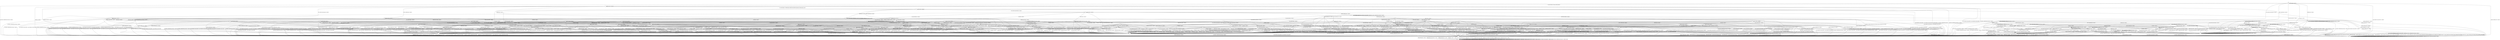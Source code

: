 digraph h18 {
s0 [label="s0"];
s1 [label="s1"];
s2 [label="s2"];
s3 [label="s3"];
s4 [label="s4"];
s5 [label="s5"];
s6 [label="s6"];
s7 [label="s7"];
s8 [label="s8"];
s9 [label="s9"];
s10 [label="s10"];
s11 [label="s11"];
s12 [label="s12"];
s13 [label="s13"];
s14 [label="s14"];
s15 [label="s15"];
s16 [label="s16"];
s17 [label="s17"];
s18 [label="s18"];
s19 [label="s19"];
s20 [label="s20"];
s21 [label="s21"];
s22 [label="s22"];
s23 [label="s23"];
s24 [label="s24"];
s25 [label="s25"];
s26 [label="s26"];
s27 [label="s27"];
s28 [label="s28"];
s29 [label="s29"];
s30 [label="s30"];
s31 [label="s31"];
s32 [label="s32"];
s33 [label="s33"];
s34 [label="s34"];
s35 [label="s35"];
s36 [label="s36"];
s37 [label="s37"];
s38 [label="s38"];
s39 [label="s39"];
s40 [label="s40"];
s41 [label="s41"];
s42 [label="s42"];
s43 [label="s43"];
s44 [label="s44"];
s45 [label="s45"];
s46 [label="s46"];
s47 [label="s47"];
s48 [label="s48"];
s49 [label="s49"];
s50 [label="s50"];
s51 [label="s51"];
s52 [label="s52"];
s53 [label="s53"];
s54 [label="s54"];
s55 [label="s55"];
s56 [label="s56"];
s57 [label="s57"];
s58 [label="s58"];
s59 [label="s59"];
s60 [label="s60"];
s61 [label="s61"];
s62 [label="s62"];
s63 [label="s63"];
s64 [label="s64"];
s65 [label="s65"];
s66 [label="s66"];
s67 [label="s67"];
s68 [label="s68"];
s69 [label="s69"];
s70 [label="s70"];
s71 [label="s71"];
s72 [label="s72"];
s73 [label="s73"];
s74 [label="s74"];
s75 [label="s75"];
s76 [label="s76"];
s77 [label="s77"];
s78 [label="s78"];
s79 [label="s79"];
s80 [label="s80"];
s81 [label="s81"];
s82 [label="s82"];
s83 [label="s83"];
s84 [label="s84"];
s85 [label="s85"];
s86 [label="s86"];
s0 -> s1 [label="RSA_CLIENT_HELLO / HELLO_VERIFY_REQUEST"];
s0 -> s2 [label="RSA_CLIENT_KEY_EXCHANGE / TIMEOUT"];
s0 -> s9 [label="CHANGE_CIPHER_SPEC / TIMEOUT"];
s0 -> s11 [label="FINISHED / TIMEOUT"];
s0 -> s0 [label="APPLICATION / TIMEOUT"];
s0 -> s78 [label="CERTIFICATE / TIMEOUT"];
s0 -> s76 [label="EMPTY_CERTIFICATE / TIMEOUT"];
s0 -> s11 [label="CERTIFICATE_VERIFY / TIMEOUT"];
s0 -> s6 [label="Alert(WARNING,CLOSE_NOTIFY) / TIMEOUT"];
s0 -> s6 [label="Alert(FATAL,UNEXPECTED_MESSAGE) / TIMEOUT"];
s1 -> s3 [label="RSA_CLIENT_HELLO / SERVER_HELLO,CERTIFICATE,CERTIFICATE_REQUEST,SERVER_HELLO_DONE"];
s1 -> s4 [label="RSA_CLIENT_KEY_EXCHANGE / TIMEOUT"];
s1 -> s9 [label="CHANGE_CIPHER_SPEC / TIMEOUT"];
s1 -> s7 [label="FINISHED / TIMEOUT"];
s1 -> s1 [label="APPLICATION / TIMEOUT"];
s1 -> s22 [label="CERTIFICATE / TIMEOUT"];
s1 -> s29 [label="EMPTY_CERTIFICATE / TIMEOUT"];
s1 -> s7 [label="CERTIFICATE_VERIFY / TIMEOUT"];
s1 -> s6 [label="Alert(WARNING,CLOSE_NOTIFY) / Alert(WARNING,CLOSE_NOTIFY)"];
s1 -> s6 [label="Alert(FATAL,UNEXPECTED_MESSAGE) / TIMEOUT"];
s2 -> s2 [label="RSA_CLIENT_HELLO / TIMEOUT"];
s2 -> s11 [label="RSA_CLIENT_KEY_EXCHANGE / TIMEOUT"];
s2 -> s10 [label="CHANGE_CIPHER_SPEC / TIMEOUT"];
s2 -> s75 [label="FINISHED / TIMEOUT"];
s2 -> s2 [label="APPLICATION / TIMEOUT"];
s2 -> s83 [label="CERTIFICATE / TIMEOUT"];
s2 -> s83 [label="EMPTY_CERTIFICATE / TIMEOUT"];
s2 -> s79 [label="CERTIFICATE_VERIFY / TIMEOUT"];
s2 -> s6 [label="Alert(WARNING,CLOSE_NOTIFY) / TIMEOUT"];
s2 -> s6 [label="Alert(FATAL,UNEXPECTED_MESSAGE) / TIMEOUT"];
s3 -> s6 [label="RSA_CLIENT_HELLO / Alert(FATAL,UNEXPECTED_MESSAGE)"];
s3 -> s12 [label="RSA_CLIENT_KEY_EXCHANGE / TIMEOUT"];
s3 -> s9 [label="CHANGE_CIPHER_SPEC / TIMEOUT"];
s3 -> s7 [label="FINISHED / TIMEOUT"];
s3 -> s3 [label="APPLICATION / TIMEOUT"];
s3 -> s22 [label="CERTIFICATE / TIMEOUT"];
s3 -> s24 [label="EMPTY_CERTIFICATE / TIMEOUT"];
s3 -> s7 [label="CERTIFICATE_VERIFY / TIMEOUT"];
s3 -> s6 [label="Alert(WARNING,CLOSE_NOTIFY) / Alert(WARNING,CLOSE_NOTIFY)"];
s3 -> s6 [label="Alert(FATAL,UNEXPECTED_MESSAGE) / TIMEOUT"];
s4 -> s40 [label="RSA_CLIENT_HELLO / TIMEOUT"];
s4 -> s7 [label="RSA_CLIENT_KEY_EXCHANGE / TIMEOUT"];
s4 -> s5 [label="CHANGE_CIPHER_SPEC / TIMEOUT"];
s4 -> s13 [label="FINISHED / TIMEOUT"];
s4 -> s4 [label="APPLICATION / TIMEOUT"];
s4 -> s35 [label="CERTIFICATE / TIMEOUT"];
s4 -> s35 [label="EMPTY_CERTIFICATE / TIMEOUT"];
s4 -> s23 [label="CERTIFICATE_VERIFY / TIMEOUT"];
s4 -> s6 [label="Alert(WARNING,CLOSE_NOTIFY) / Alert(WARNING,CLOSE_NOTIFY)"];
s4 -> s6 [label="Alert(FATAL,UNEXPECTED_MESSAGE) / TIMEOUT"];
s5 -> s6 [label="RSA_CLIENT_HELLO / Alert(FATAL,UNEXPECTED_MESSAGE)"];
s5 -> s6 [label="RSA_CLIENT_KEY_EXCHANGE / Alert(FATAL,UNEXPECTED_MESSAGE)"];
s5 -> s9 [label="CHANGE_CIPHER_SPEC / TIMEOUT"];
s5 -> s6 [label="FINISHED / Alert(FATAL,UNEXPECTED_MESSAGE)"];
s5 -> s5 [label="APPLICATION / TIMEOUT"];
s5 -> s6 [label="CERTIFICATE / Alert(FATAL,UNEXPECTED_MESSAGE)"];
s5 -> s6 [label="EMPTY_CERTIFICATE / Alert(FATAL,UNEXPECTED_MESSAGE)"];
s5 -> s6 [label="CERTIFICATE_VERIFY / Alert(FATAL,UNEXPECTED_MESSAGE)"];
s5 -> s5 [label="Alert(WARNING,CLOSE_NOTIFY) / TIMEOUT"];
s5 -> s5 [label="Alert(FATAL,UNEXPECTED_MESSAGE) / TIMEOUT"];
s6 -> s8 [label="RSA_CLIENT_HELLO / TIMEOUT"];
s6 -> s8 [label="RSA_CLIENT_KEY_EXCHANGE / TIMEOUT"];
s6 -> s8 [label="CHANGE_CIPHER_SPEC / TIMEOUT"];
s6 -> s8 [label="FINISHED / TIMEOUT"];
s6 -> s8 [label="APPLICATION / TIMEOUT"];
s6 -> s8 [label="CERTIFICATE / TIMEOUT"];
s6 -> s8 [label="EMPTY_CERTIFICATE / TIMEOUT"];
s6 -> s8 [label="CERTIFICATE_VERIFY / TIMEOUT"];
s6 -> s8 [label="Alert(WARNING,CLOSE_NOTIFY) / TIMEOUT"];
s6 -> s8 [label="Alert(FATAL,UNEXPECTED_MESSAGE) / TIMEOUT"];
s7 -> s7 [label="RSA_CLIENT_HELLO / TIMEOUT"];
s7 -> s7 [label="RSA_CLIENT_KEY_EXCHANGE / TIMEOUT"];
s7 -> s9 [label="CHANGE_CIPHER_SPEC / TIMEOUT"];
s7 -> s7 [label="FINISHED / TIMEOUT"];
s7 -> s7 [label="APPLICATION / TIMEOUT"];
s7 -> s7 [label="CERTIFICATE / TIMEOUT"];
s7 -> s7 [label="EMPTY_CERTIFICATE / TIMEOUT"];
s7 -> s7 [label="CERTIFICATE_VERIFY / TIMEOUT"];
s7 -> s6 [label="Alert(WARNING,CLOSE_NOTIFY) / Alert(WARNING,CLOSE_NOTIFY)"];
s7 -> s6 [label="Alert(FATAL,UNEXPECTED_MESSAGE) / TIMEOUT"];
s8 -> s8 [label="RSA_CLIENT_HELLO / SOCKET_CLOSED"];
s8 -> s8 [label="RSA_CLIENT_KEY_EXCHANGE / SOCKET_CLOSED"];
s8 -> s8 [label="CHANGE_CIPHER_SPEC / SOCKET_CLOSED"];
s8 -> s8 [label="FINISHED / SOCKET_CLOSED"];
s8 -> s8 [label="APPLICATION / SOCKET_CLOSED"];
s8 -> s8 [label="CERTIFICATE / SOCKET_CLOSED"];
s8 -> s8 [label="EMPTY_CERTIFICATE / SOCKET_CLOSED"];
s8 -> s8 [label="CERTIFICATE_VERIFY / SOCKET_CLOSED"];
s8 -> s8 [label="Alert(WARNING,CLOSE_NOTIFY) / SOCKET_CLOSED"];
s8 -> s8 [label="Alert(FATAL,UNEXPECTED_MESSAGE) / SOCKET_CLOSED"];
s9 -> s9 [label="RSA_CLIENT_HELLO / TIMEOUT"];
s9 -> s9 [label="RSA_CLIENT_KEY_EXCHANGE / TIMEOUT"];
s9 -> s9 [label="CHANGE_CIPHER_SPEC / TIMEOUT"];
s9 -> s9 [label="FINISHED / TIMEOUT"];
s9 -> s9 [label="APPLICATION / TIMEOUT"];
s9 -> s9 [label="CERTIFICATE / TIMEOUT"];
s9 -> s9 [label="EMPTY_CERTIFICATE / TIMEOUT"];
s9 -> s9 [label="CERTIFICATE_VERIFY / TIMEOUT"];
s9 -> s9 [label="Alert(WARNING,CLOSE_NOTIFY) / TIMEOUT"];
s9 -> s9 [label="Alert(FATAL,UNEXPECTED_MESSAGE) / TIMEOUT"];
s10 -> s6 [label="RSA_CLIENT_HELLO / TIMEOUT"];
s10 -> s6 [label="RSA_CLIENT_KEY_EXCHANGE / TIMEOUT"];
s10 -> s9 [label="CHANGE_CIPHER_SPEC / TIMEOUT"];
s10 -> s6 [label="FINISHED / TIMEOUT"];
s10 -> s10 [label="APPLICATION / TIMEOUT"];
s10 -> s6 [label="CERTIFICATE / TIMEOUT"];
s10 -> s6 [label="EMPTY_CERTIFICATE / TIMEOUT"];
s10 -> s6 [label="CERTIFICATE_VERIFY / TIMEOUT"];
s10 -> s10 [label="Alert(WARNING,CLOSE_NOTIFY) / TIMEOUT"];
s10 -> s10 [label="Alert(FATAL,UNEXPECTED_MESSAGE) / TIMEOUT"];
s11 -> s11 [label="RSA_CLIENT_HELLO / TIMEOUT"];
s11 -> s11 [label="RSA_CLIENT_KEY_EXCHANGE / TIMEOUT"];
s11 -> s9 [label="CHANGE_CIPHER_SPEC / TIMEOUT"];
s11 -> s11 [label="FINISHED / TIMEOUT"];
s11 -> s11 [label="APPLICATION / TIMEOUT"];
s11 -> s11 [label="CERTIFICATE / TIMEOUT"];
s11 -> s11 [label="EMPTY_CERTIFICATE / TIMEOUT"];
s11 -> s11 [label="CERTIFICATE_VERIFY / TIMEOUT"];
s11 -> s6 [label="Alert(WARNING,CLOSE_NOTIFY) / TIMEOUT"];
s11 -> s6 [label="Alert(FATAL,UNEXPECTED_MESSAGE) / TIMEOUT"];
s12 -> s40 [label="RSA_CLIENT_HELLO / TIMEOUT"];
s12 -> s7 [label="RSA_CLIENT_KEY_EXCHANGE / TIMEOUT"];
s12 -> s14 [label="CHANGE_CIPHER_SPEC / TIMEOUT"];
s12 -> s13 [label="FINISHED / TIMEOUT"];
s12 -> s12 [label="APPLICATION / TIMEOUT"];
s12 -> s25 [label="CERTIFICATE / TIMEOUT"];
s12 -> s69 [label="EMPTY_CERTIFICATE / TIMEOUT"];
s12 -> s15 [label="CERTIFICATE_VERIFY / TIMEOUT"];
s12 -> s6 [label="Alert(WARNING,CLOSE_NOTIFY) / Alert(WARNING,CLOSE_NOTIFY)"];
s12 -> s6 [label="Alert(FATAL,UNEXPECTED_MESSAGE) / TIMEOUT"];
s13 -> s41 [label="RSA_CLIENT_HELLO / TIMEOUT"];
s13 -> s7 [label="RSA_CLIENT_KEY_EXCHANGE / TIMEOUT"];
s13 -> s5 [label="CHANGE_CIPHER_SPEC / TIMEOUT"];
s13 -> s7 [label="FINISHED / TIMEOUT"];
s13 -> s13 [label="APPLICATION / TIMEOUT"];
s13 -> s30 [label="CERTIFICATE / TIMEOUT"];
s13 -> s30 [label="EMPTY_CERTIFICATE / TIMEOUT"];
s13 -> s26 [label="CERTIFICATE_VERIFY / TIMEOUT"];
s13 -> s6 [label="Alert(WARNING,CLOSE_NOTIFY) / Alert(WARNING,CLOSE_NOTIFY)"];
s13 -> s6 [label="Alert(FATAL,UNEXPECTED_MESSAGE) / TIMEOUT"];
s14 -> s42 [label="RSA_CLIENT_HELLO / TIMEOUT"];
s14 -> s7 [label="RSA_CLIENT_KEY_EXCHANGE / TIMEOUT"];
s14 -> s9 [label="CHANGE_CIPHER_SPEC / TIMEOUT"];
s14 -> s16 [label="FINISHED / CHANGE_CIPHER_SPEC,FINISHED,CHANGE_CIPHER_SPEC,FINISHED"];
s14 -> s14 [label="APPLICATION / TIMEOUT"];
s14 -> s17 [label="CERTIFICATE / TIMEOUT"];
s14 -> s58 [label="EMPTY_CERTIFICATE / TIMEOUT"];
s14 -> s64 [label="CERTIFICATE_VERIFY / TIMEOUT"];
s14 -> s14 [label="Alert(WARNING,CLOSE_NOTIFY) / TIMEOUT"];
s14 -> s14 [label="Alert(FATAL,UNEXPECTED_MESSAGE) / TIMEOUT"];
s15 -> s43 [label="RSA_CLIENT_HELLO / TIMEOUT"];
s15 -> s7 [label="RSA_CLIENT_KEY_EXCHANGE / TIMEOUT"];
s15 -> s18 [label="CHANGE_CIPHER_SPEC / TIMEOUT"];
s15 -> s19 [label="FINISHED / TIMEOUT"];
s15 -> s15 [label="APPLICATION / TIMEOUT"];
s15 -> s31 [label="CERTIFICATE / TIMEOUT"];
s15 -> s31 [label="EMPTY_CERTIFICATE / TIMEOUT"];
s15 -> s7 [label="CERTIFICATE_VERIFY / TIMEOUT"];
s15 -> s6 [label="Alert(WARNING,CLOSE_NOTIFY) / Alert(WARNING,CLOSE_NOTIFY)"];
s15 -> s6 [label="Alert(FATAL,UNEXPECTED_MESSAGE) / TIMEOUT"];
s16 -> s16 [label="RSA_CLIENT_HELLO / TIMEOUT"];
s16 -> s16 [label="RSA_CLIENT_KEY_EXCHANGE / TIMEOUT"];
s16 -> s9 [label="CHANGE_CIPHER_SPEC / TIMEOUT"];
s16 -> s16 [label="FINISHED / TIMEOUT"];
s16 -> s6 [label="APPLICATION / APPLICATION"];
s16 -> s16 [label="CERTIFICATE / TIMEOUT"];
s16 -> s16 [label="EMPTY_CERTIFICATE / TIMEOUT"];
s16 -> s16 [label="CERTIFICATE_VERIFY / TIMEOUT"];
s16 -> s6 [label="Alert(WARNING,CLOSE_NOTIFY) / TIMEOUT"];
s16 -> s6 [label="Alert(FATAL,UNEXPECTED_MESSAGE) / TIMEOUT"];
s17 -> s32 [label="RSA_CLIENT_HELLO / TIMEOUT"];
s17 -> s7 [label="RSA_CLIENT_KEY_EXCHANGE / TIMEOUT"];
s17 -> s5 [label="CHANGE_CIPHER_SPEC / TIMEOUT"];
s17 -> s20 [label="FINISHED / TIMEOUT"];
s17 -> s7 [label="APPLICATION / TIMEOUT"];
s17 -> s7 [label="CERTIFICATE / TIMEOUT"];
s17 -> s7 [label="EMPTY_CERTIFICATE / TIMEOUT"];
s17 -> s59 [label="CERTIFICATE_VERIFY / TIMEOUT"];
s17 -> s6 [label="Alert(WARNING,CLOSE_NOTIFY) / Alert(WARNING,CLOSE_NOTIFY)"];
s17 -> s6 [label="Alert(FATAL,UNEXPECTED_MESSAGE) / TIMEOUT"];
s18 -> s6 [label="RSA_CLIENT_HELLO / Alert(FATAL,HANDSHAKE_FAILURE)"];
s18 -> s6 [label="RSA_CLIENT_KEY_EXCHANGE / Alert(FATAL,HANDSHAKE_FAILURE)"];
s18 -> s9 [label="CHANGE_CIPHER_SPEC / TIMEOUT"];
s18 -> s6 [label="FINISHED / Alert(FATAL,HANDSHAKE_FAILURE)"];
s18 -> s18 [label="APPLICATION / TIMEOUT"];
s18 -> s6 [label="CERTIFICATE / Alert(FATAL,HANDSHAKE_FAILURE)"];
s18 -> s6 [label="EMPTY_CERTIFICATE / Alert(FATAL,HANDSHAKE_FAILURE)"];
s18 -> s6 [label="CERTIFICATE_VERIFY / Alert(FATAL,HANDSHAKE_FAILURE)"];
s18 -> s18 [label="Alert(WARNING,CLOSE_NOTIFY) / TIMEOUT"];
s18 -> s18 [label="Alert(FATAL,UNEXPECTED_MESSAGE) / TIMEOUT"];
s19 -> s44 [label="RSA_CLIENT_HELLO / TIMEOUT"];
s19 -> s7 [label="RSA_CLIENT_KEY_EXCHANGE / TIMEOUT"];
s19 -> s18 [label="CHANGE_CIPHER_SPEC / TIMEOUT"];
s19 -> s7 [label="FINISHED / TIMEOUT"];
s19 -> s19 [label="APPLICATION / TIMEOUT"];
s19 -> s33 [label="CERTIFICATE / TIMEOUT"];
s19 -> s33 [label="EMPTY_CERTIFICATE / TIMEOUT"];
s19 -> s7 [label="CERTIFICATE_VERIFY / TIMEOUT"];
s19 -> s6 [label="Alert(WARNING,CLOSE_NOTIFY) / Alert(WARNING,CLOSE_NOTIFY)"];
s19 -> s6 [label="Alert(FATAL,UNEXPECTED_MESSAGE) / TIMEOUT"];
s20 -> s20 [label="RSA_CLIENT_HELLO / TIMEOUT"];
s20 -> s7 [label="RSA_CLIENT_KEY_EXCHANGE / TIMEOUT"];
s20 -> s21 [label="CHANGE_CIPHER_SPEC / TIMEOUT"];
s20 -> s7 [label="FINISHED / TIMEOUT"];
s20 -> s7 [label="APPLICATION / TIMEOUT"];
s20 -> s7 [label="CERTIFICATE / TIMEOUT"];
s20 -> s7 [label="EMPTY_CERTIFICATE / TIMEOUT"];
s20 -> s20 [label="CERTIFICATE_VERIFY / TIMEOUT"];
s20 -> s6 [label="Alert(WARNING,CLOSE_NOTIFY) / Alert(WARNING,CLOSE_NOTIFY)"];
s20 -> s6 [label="Alert(FATAL,UNEXPECTED_MESSAGE) / TIMEOUT"];
s21 -> s9 [label="RSA_CLIENT_HELLO / CHANGE_CIPHER_SPEC,FINISHED,CHANGE_CIPHER_SPEC,FINISHED"];
s21 -> s9 [label="RSA_CLIENT_KEY_EXCHANGE / CHANGE_CIPHER_SPEC,UNKNOWN_MESSAGE,CHANGE_CIPHER_SPEC,UNKNOWN_MESSAGE"];
s21 -> s9 [label="CHANGE_CIPHER_SPEC / TIMEOUT"];
s21 -> s9 [label="FINISHED / CHANGE_CIPHER_SPEC,FINISHED,CHANGE_CIPHER_SPEC,FINISHED"];
s21 -> s21 [label="APPLICATION / TIMEOUT"];
s21 -> s9 [label="CERTIFICATE / CHANGE_CIPHER_SPEC,FINISHED,CHANGE_CIPHER_SPEC,FINISHED"];
s21 -> s9 [label="EMPTY_CERTIFICATE / CHANGE_CIPHER_SPEC,FINISHED,CHANGE_CIPHER_SPEC,FINISHED"];
s21 -> s9 [label="CERTIFICATE_VERIFY / CHANGE_CIPHER_SPEC,FINISHED,CHANGE_CIPHER_SPEC,FINISHED"];
s21 -> s21 [label="Alert(WARNING,CLOSE_NOTIFY) / TIMEOUT"];
s21 -> s21 [label="Alert(FATAL,UNEXPECTED_MESSAGE) / TIMEOUT"];
s22 -> s22 [label="RSA_CLIENT_HELLO / TIMEOUT"];
s22 -> s22 [label="RSA_CLIENT_KEY_EXCHANGE / TIMEOUT"];
s22 -> s9 [label="CHANGE_CIPHER_SPEC / TIMEOUT"];
s22 -> s27 [label="FINISHED / TIMEOUT"];
s22 -> s22 [label="APPLICATION / TIMEOUT"];
s22 -> s7 [label="CERTIFICATE / TIMEOUT"];
s22 -> s7 [label="EMPTY_CERTIFICATE / TIMEOUT"];
s22 -> s36 [label="CERTIFICATE_VERIFY / TIMEOUT"];
s22 -> s6 [label="Alert(WARNING,CLOSE_NOTIFY) / Alert(WARNING,CLOSE_NOTIFY)"];
s22 -> s6 [label="Alert(FATAL,UNEXPECTED_MESSAGE) / TIMEOUT"];
s23 -> s60 [label="RSA_CLIENT_HELLO / TIMEOUT"];
s23 -> s7 [label="RSA_CLIENT_KEY_EXCHANGE / TIMEOUT"];
s23 -> s5 [label="CHANGE_CIPHER_SPEC / TIMEOUT"];
s23 -> s26 [label="FINISHED / TIMEOUT"];
s23 -> s23 [label="APPLICATION / TIMEOUT"];
s23 -> s45 [label="CERTIFICATE / TIMEOUT"];
s23 -> s45 [label="EMPTY_CERTIFICATE / TIMEOUT"];
s23 -> s7 [label="CERTIFICATE_VERIFY / TIMEOUT"];
s23 -> s6 [label="Alert(WARNING,CLOSE_NOTIFY) / Alert(WARNING,CLOSE_NOTIFY)"];
s23 -> s6 [label="Alert(FATAL,UNEXPECTED_MESSAGE) / TIMEOUT"];
s24 -> s46 [label="RSA_CLIENT_HELLO / TIMEOUT"];
s24 -> s69 [label="RSA_CLIENT_KEY_EXCHANGE / TIMEOUT"];
s24 -> s5 [label="CHANGE_CIPHER_SPEC / TIMEOUT"];
s24 -> s37 [label="FINISHED / TIMEOUT"];
s24 -> s24 [label="APPLICATION / TIMEOUT"];
s24 -> s7 [label="CERTIFICATE / TIMEOUT"];
s24 -> s7 [label="EMPTY_CERTIFICATE / TIMEOUT"];
s24 -> s38 [label="CERTIFICATE_VERIFY / TIMEOUT"];
s24 -> s6 [label="Alert(WARNING,CLOSE_NOTIFY) / Alert(WARNING,CLOSE_NOTIFY)"];
s24 -> s6 [label="Alert(FATAL,UNEXPECTED_MESSAGE) / TIMEOUT"];
s25 -> s47 [label="RSA_CLIENT_HELLO / TIMEOUT"];
s25 -> s7 [label="RSA_CLIENT_KEY_EXCHANGE / TIMEOUT"];
s25 -> s28 [label="CHANGE_CIPHER_SPEC / TIMEOUT"];
s25 -> s30 [label="FINISHED / TIMEOUT"];
s25 -> s25 [label="APPLICATION / TIMEOUT"];
s25 -> s7 [label="CERTIFICATE / TIMEOUT"];
s25 -> s7 [label="EMPTY_CERTIFICATE / TIMEOUT"];
s25 -> s25 [label="CERTIFICATE_VERIFY / TIMEOUT"];
s25 -> s6 [label="Alert(WARNING,CLOSE_NOTIFY) / Alert(WARNING,CLOSE_NOTIFY)"];
s25 -> s6 [label="Alert(FATAL,UNEXPECTED_MESSAGE) / TIMEOUT"];
s26 -> s48 [label="RSA_CLIENT_HELLO / TIMEOUT"];
s26 -> s7 [label="RSA_CLIENT_KEY_EXCHANGE / TIMEOUT"];
s26 -> s5 [label="CHANGE_CIPHER_SPEC / TIMEOUT"];
s26 -> s7 [label="FINISHED / TIMEOUT"];
s26 -> s26 [label="APPLICATION / TIMEOUT"];
s26 -> s34 [label="CERTIFICATE / TIMEOUT"];
s26 -> s34 [label="EMPTY_CERTIFICATE / TIMEOUT"];
s26 -> s7 [label="CERTIFICATE_VERIFY / TIMEOUT"];
s26 -> s6 [label="Alert(WARNING,CLOSE_NOTIFY) / Alert(WARNING,CLOSE_NOTIFY)"];
s26 -> s6 [label="Alert(FATAL,UNEXPECTED_MESSAGE) / TIMEOUT"];
s27 -> s27 [label="RSA_CLIENT_HELLO / TIMEOUT"];
s27 -> s27 [label="RSA_CLIENT_KEY_EXCHANGE / TIMEOUT"];
s27 -> s9 [label="CHANGE_CIPHER_SPEC / TIMEOUT"];
s27 -> s7 [label="FINISHED / TIMEOUT"];
s27 -> s27 [label="APPLICATION / TIMEOUT"];
s27 -> s7 [label="CERTIFICATE / TIMEOUT"];
s27 -> s7 [label="EMPTY_CERTIFICATE / TIMEOUT"];
s27 -> s39 [label="CERTIFICATE_VERIFY / TIMEOUT"];
s27 -> s6 [label="Alert(WARNING,CLOSE_NOTIFY) / Alert(WARNING,CLOSE_NOTIFY)"];
s27 -> s6 [label="Alert(FATAL,UNEXPECTED_MESSAGE) / TIMEOUT"];
s28 -> s7 [label="RSA_CLIENT_HELLO / TIMEOUT"];
s28 -> s7 [label="RSA_CLIENT_KEY_EXCHANGE / TIMEOUT"];
s28 -> s9 [label="CHANGE_CIPHER_SPEC / TIMEOUT"];
s28 -> s16 [label="FINISHED / CHANGE_CIPHER_SPEC,FINISHED,CHANGE_CIPHER_SPEC,FINISHED"];
s28 -> s28 [label="APPLICATION / TIMEOUT"];
s28 -> s7 [label="CERTIFICATE / TIMEOUT"];
s28 -> s7 [label="EMPTY_CERTIFICATE / TIMEOUT"];
s28 -> s7 [label="CERTIFICATE_VERIFY / TIMEOUT"];
s28 -> s28 [label="Alert(WARNING,CLOSE_NOTIFY) / TIMEOUT"];
s28 -> s28 [label="Alert(FATAL,UNEXPECTED_MESSAGE) / TIMEOUT"];
s29 -> s46 [label="RSA_CLIENT_HELLO / TIMEOUT"];
s29 -> s35 [label="RSA_CLIENT_KEY_EXCHANGE / TIMEOUT"];
s29 -> s5 [label="CHANGE_CIPHER_SPEC / TIMEOUT"];
s29 -> s37 [label="FINISHED / TIMEOUT"];
s29 -> s29 [label="APPLICATION / TIMEOUT"];
s29 -> s7 [label="CERTIFICATE / TIMEOUT"];
s29 -> s7 [label="EMPTY_CERTIFICATE / TIMEOUT"];
s29 -> s36 [label="CERTIFICATE_VERIFY / TIMEOUT"];
s29 -> s6 [label="Alert(WARNING,CLOSE_NOTIFY) / Alert(WARNING,CLOSE_NOTIFY)"];
s29 -> s6 [label="Alert(FATAL,UNEXPECTED_MESSAGE) / TIMEOUT"];
s30 -> s49 [label="RSA_CLIENT_HELLO / TIMEOUT"];
s30 -> s7 [label="RSA_CLIENT_KEY_EXCHANGE / TIMEOUT"];
s30 -> s5 [label="CHANGE_CIPHER_SPEC / TIMEOUT"];
s30 -> s7 [label="FINISHED / TIMEOUT"];
s30 -> s30 [label="APPLICATION / TIMEOUT"];
s30 -> s7 [label="CERTIFICATE / TIMEOUT"];
s30 -> s7 [label="EMPTY_CERTIFICATE / TIMEOUT"];
s30 -> s34 [label="CERTIFICATE_VERIFY / TIMEOUT"];
s30 -> s6 [label="Alert(WARNING,CLOSE_NOTIFY) / Alert(WARNING,CLOSE_NOTIFY)"];
s30 -> s6 [label="Alert(FATAL,UNEXPECTED_MESSAGE) / TIMEOUT"];
s31 -> s50 [label="RSA_CLIENT_HELLO / TIMEOUT"];
s31 -> s7 [label="RSA_CLIENT_KEY_EXCHANGE / TIMEOUT"];
s31 -> s18 [label="CHANGE_CIPHER_SPEC / TIMEOUT"];
s31 -> s33 [label="FINISHED / TIMEOUT"];
s31 -> s31 [label="APPLICATION / TIMEOUT"];
s31 -> s7 [label="CERTIFICATE / TIMEOUT"];
s31 -> s7 [label="EMPTY_CERTIFICATE / TIMEOUT"];
s31 -> s7 [label="CERTIFICATE_VERIFY / TIMEOUT"];
s31 -> s6 [label="Alert(WARNING,CLOSE_NOTIFY) / Alert(WARNING,CLOSE_NOTIFY)"];
s31 -> s6 [label="Alert(FATAL,UNEXPECTED_MESSAGE) / TIMEOUT"];
s32 -> s7 [label="RSA_CLIENT_HELLO / TIMEOUT"];
s32 -> s7 [label="RSA_CLIENT_KEY_EXCHANGE / TIMEOUT"];
s32 -> s5 [label="CHANGE_CIPHER_SPEC / TIMEOUT"];
s32 -> s51 [label="FINISHED / TIMEOUT"];
s32 -> s7 [label="APPLICATION / TIMEOUT"];
s32 -> s7 [label="CERTIFICATE / TIMEOUT"];
s32 -> s7 [label="EMPTY_CERTIFICATE / TIMEOUT"];
s32 -> s61 [label="CERTIFICATE_VERIFY / TIMEOUT"];
s32 -> s6 [label="Alert(WARNING,CLOSE_NOTIFY) / Alert(WARNING,CLOSE_NOTIFY)"];
s32 -> s6 [label="Alert(FATAL,UNEXPECTED_MESSAGE) / TIMEOUT"];
s33 -> s52 [label="RSA_CLIENT_HELLO / TIMEOUT"];
s33 -> s7 [label="RSA_CLIENT_KEY_EXCHANGE / TIMEOUT"];
s33 -> s18 [label="CHANGE_CIPHER_SPEC / TIMEOUT"];
s33 -> s7 [label="FINISHED / TIMEOUT"];
s33 -> s33 [label="APPLICATION / TIMEOUT"];
s33 -> s7 [label="CERTIFICATE / TIMEOUT"];
s33 -> s7 [label="EMPTY_CERTIFICATE / TIMEOUT"];
s33 -> s7 [label="CERTIFICATE_VERIFY / TIMEOUT"];
s33 -> s6 [label="Alert(WARNING,CLOSE_NOTIFY) / Alert(WARNING,CLOSE_NOTIFY)"];
s33 -> s6 [label="Alert(FATAL,UNEXPECTED_MESSAGE) / TIMEOUT"];
s34 -> s62 [label="RSA_CLIENT_HELLO / TIMEOUT"];
s34 -> s7 [label="RSA_CLIENT_KEY_EXCHANGE / TIMEOUT"];
s34 -> s5 [label="CHANGE_CIPHER_SPEC / TIMEOUT"];
s34 -> s7 [label="FINISHED / TIMEOUT"];
s34 -> s34 [label="APPLICATION / TIMEOUT"];
s34 -> s7 [label="CERTIFICATE / TIMEOUT"];
s34 -> s7 [label="EMPTY_CERTIFICATE / TIMEOUT"];
s34 -> s7 [label="CERTIFICATE_VERIFY / TIMEOUT"];
s34 -> s6 [label="Alert(WARNING,CLOSE_NOTIFY) / Alert(WARNING,CLOSE_NOTIFY)"];
s34 -> s6 [label="Alert(FATAL,UNEXPECTED_MESSAGE) / TIMEOUT"];
s35 -> s47 [label="RSA_CLIENT_HELLO / TIMEOUT"];
s35 -> s7 [label="RSA_CLIENT_KEY_EXCHANGE / TIMEOUT"];
s35 -> s5 [label="CHANGE_CIPHER_SPEC / TIMEOUT"];
s35 -> s30 [label="FINISHED / TIMEOUT"];
s35 -> s35 [label="APPLICATION / TIMEOUT"];
s35 -> s7 [label="CERTIFICATE / TIMEOUT"];
s35 -> s7 [label="EMPTY_CERTIFICATE / TIMEOUT"];
s35 -> s45 [label="CERTIFICATE_VERIFY / TIMEOUT"];
s35 -> s6 [label="Alert(WARNING,CLOSE_NOTIFY) / Alert(WARNING,CLOSE_NOTIFY)"];
s35 -> s6 [label="Alert(FATAL,UNEXPECTED_MESSAGE) / TIMEOUT"];
s36 -> s53 [label="RSA_CLIENT_HELLO / TIMEOUT"];
s36 -> s45 [label="RSA_CLIENT_KEY_EXCHANGE / TIMEOUT"];
s36 -> s5 [label="CHANGE_CIPHER_SPEC / TIMEOUT"];
s36 -> s39 [label="FINISHED / TIMEOUT"];
s36 -> s36 [label="APPLICATION / TIMEOUT"];
s36 -> s7 [label="CERTIFICATE / TIMEOUT"];
s36 -> s7 [label="EMPTY_CERTIFICATE / TIMEOUT"];
s36 -> s7 [label="CERTIFICATE_VERIFY / TIMEOUT"];
s36 -> s6 [label="Alert(WARNING,CLOSE_NOTIFY) / Alert(WARNING,CLOSE_NOTIFY)"];
s36 -> s6 [label="Alert(FATAL,UNEXPECTED_MESSAGE) / TIMEOUT"];
s37 -> s54 [label="RSA_CLIENT_HELLO / TIMEOUT"];
s37 -> s30 [label="RSA_CLIENT_KEY_EXCHANGE / TIMEOUT"];
s37 -> s5 [label="CHANGE_CIPHER_SPEC / TIMEOUT"];
s37 -> s7 [label="FINISHED / TIMEOUT"];
s37 -> s37 [label="APPLICATION / TIMEOUT"];
s37 -> s7 [label="CERTIFICATE / TIMEOUT"];
s37 -> s7 [label="EMPTY_CERTIFICATE / TIMEOUT"];
s37 -> s39 [label="CERTIFICATE_VERIFY / TIMEOUT"];
s37 -> s6 [label="Alert(WARNING,CLOSE_NOTIFY) / Alert(WARNING,CLOSE_NOTIFY)"];
s37 -> s6 [label="Alert(FATAL,UNEXPECTED_MESSAGE) / TIMEOUT"];
s38 -> s55 [label="RSA_CLIENT_HELLO / TIMEOUT"];
s38 -> s31 [label="RSA_CLIENT_KEY_EXCHANGE / TIMEOUT"];
s38 -> s18 [label="CHANGE_CIPHER_SPEC / TIMEOUT"];
s38 -> s38 [label="FINISHED / TIMEOUT"];
s38 -> s38 [label="APPLICATION / TIMEOUT"];
s38 -> s7 [label="CERTIFICATE / TIMEOUT"];
s38 -> s7 [label="EMPTY_CERTIFICATE / TIMEOUT"];
s38 -> s7 [label="CERTIFICATE_VERIFY / TIMEOUT"];
s38 -> s6 [label="Alert(WARNING,CLOSE_NOTIFY) / Alert(WARNING,CLOSE_NOTIFY)"];
s38 -> s6 [label="Alert(FATAL,UNEXPECTED_MESSAGE) / TIMEOUT"];
s39 -> s56 [label="RSA_CLIENT_HELLO / TIMEOUT"];
s39 -> s34 [label="RSA_CLIENT_KEY_EXCHANGE / TIMEOUT"];
s39 -> s5 [label="CHANGE_CIPHER_SPEC / TIMEOUT"];
s39 -> s7 [label="FINISHED / TIMEOUT"];
s39 -> s39 [label="APPLICATION / TIMEOUT"];
s39 -> s7 [label="CERTIFICATE / TIMEOUT"];
s39 -> s7 [label="EMPTY_CERTIFICATE / TIMEOUT"];
s39 -> s7 [label="CERTIFICATE_VERIFY / TIMEOUT"];
s39 -> s6 [label="Alert(WARNING,CLOSE_NOTIFY) / Alert(WARNING,CLOSE_NOTIFY)"];
s39 -> s6 [label="Alert(FATAL,UNEXPECTED_MESSAGE) / TIMEOUT"];
s40 -> s7 [label="RSA_CLIENT_HELLO / TIMEOUT"];
s40 -> s7 [label="RSA_CLIENT_KEY_EXCHANGE / TIMEOUT"];
s40 -> s5 [label="CHANGE_CIPHER_SPEC / TIMEOUT"];
s40 -> s41 [label="FINISHED / TIMEOUT"];
s40 -> s40 [label="APPLICATION / TIMEOUT"];
s40 -> s47 [label="CERTIFICATE / TIMEOUT"];
s40 -> s47 [label="EMPTY_CERTIFICATE / TIMEOUT"];
s40 -> s60 [label="CERTIFICATE_VERIFY / TIMEOUT"];
s40 -> s6 [label="Alert(WARNING,CLOSE_NOTIFY) / Alert(WARNING,CLOSE_NOTIFY)"];
s40 -> s6 [label="Alert(FATAL,UNEXPECTED_MESSAGE) / TIMEOUT"];
s41 -> s7 [label="RSA_CLIENT_HELLO / TIMEOUT"];
s41 -> s7 [label="RSA_CLIENT_KEY_EXCHANGE / TIMEOUT"];
s41 -> s5 [label="CHANGE_CIPHER_SPEC / TIMEOUT"];
s41 -> s7 [label="FINISHED / TIMEOUT"];
s41 -> s41 [label="APPLICATION / TIMEOUT"];
s41 -> s49 [label="CERTIFICATE / TIMEOUT"];
s41 -> s49 [label="EMPTY_CERTIFICATE / TIMEOUT"];
s41 -> s48 [label="CERTIFICATE_VERIFY / TIMEOUT"];
s41 -> s6 [label="Alert(WARNING,CLOSE_NOTIFY) / Alert(WARNING,CLOSE_NOTIFY)"];
s41 -> s6 [label="Alert(FATAL,UNEXPECTED_MESSAGE) / TIMEOUT"];
s42 -> s7 [label="RSA_CLIENT_HELLO / TIMEOUT"];
s42 -> s7 [label="RSA_CLIENT_KEY_EXCHANGE / TIMEOUT"];
s42 -> s5 [label="CHANGE_CIPHER_SPEC / TIMEOUT"];
s42 -> s63 [label="FINISHED / TIMEOUT"];
s42 -> s7 [label="APPLICATION / TIMEOUT"];
s42 -> s32 [label="CERTIFICATE / TIMEOUT"];
s42 -> s32 [label="EMPTY_CERTIFICATE / TIMEOUT"];
s42 -> s65 [label="CERTIFICATE_VERIFY / TIMEOUT"];
s42 -> s6 [label="Alert(WARNING,CLOSE_NOTIFY) / Alert(WARNING,CLOSE_NOTIFY)"];
s42 -> s6 [label="Alert(FATAL,UNEXPECTED_MESSAGE) / TIMEOUT"];
s43 -> s7 [label="RSA_CLIENT_HELLO / TIMEOUT"];
s43 -> s7 [label="RSA_CLIENT_KEY_EXCHANGE / TIMEOUT"];
s43 -> s18 [label="CHANGE_CIPHER_SPEC / TIMEOUT"];
s43 -> s44 [label="FINISHED / TIMEOUT"];
s43 -> s43 [label="APPLICATION / TIMEOUT"];
s43 -> s50 [label="CERTIFICATE / TIMEOUT"];
s43 -> s50 [label="EMPTY_CERTIFICATE / TIMEOUT"];
s43 -> s7 [label="CERTIFICATE_VERIFY / TIMEOUT"];
s43 -> s6 [label="Alert(WARNING,CLOSE_NOTIFY) / Alert(WARNING,CLOSE_NOTIFY)"];
s43 -> s6 [label="Alert(FATAL,UNEXPECTED_MESSAGE) / TIMEOUT"];
s44 -> s7 [label="RSA_CLIENT_HELLO / TIMEOUT"];
s44 -> s7 [label="RSA_CLIENT_KEY_EXCHANGE / TIMEOUT"];
s44 -> s18 [label="CHANGE_CIPHER_SPEC / TIMEOUT"];
s44 -> s7 [label="FINISHED / TIMEOUT"];
s44 -> s44 [label="APPLICATION / TIMEOUT"];
s44 -> s52 [label="CERTIFICATE / TIMEOUT"];
s44 -> s52 [label="EMPTY_CERTIFICATE / TIMEOUT"];
s44 -> s7 [label="CERTIFICATE_VERIFY / TIMEOUT"];
s44 -> s6 [label="Alert(WARNING,CLOSE_NOTIFY) / Alert(WARNING,CLOSE_NOTIFY)"];
s44 -> s6 [label="Alert(FATAL,UNEXPECTED_MESSAGE) / TIMEOUT"];
s45 -> s66 [label="RSA_CLIENT_HELLO / TIMEOUT"];
s45 -> s7 [label="RSA_CLIENT_KEY_EXCHANGE / TIMEOUT"];
s45 -> s5 [label="CHANGE_CIPHER_SPEC / TIMEOUT"];
s45 -> s34 [label="FINISHED / TIMEOUT"];
s45 -> s45 [label="APPLICATION / TIMEOUT"];
s45 -> s7 [label="CERTIFICATE / TIMEOUT"];
s45 -> s7 [label="EMPTY_CERTIFICATE / TIMEOUT"];
s45 -> s7 [label="CERTIFICATE_VERIFY / TIMEOUT"];
s45 -> s6 [label="Alert(WARNING,CLOSE_NOTIFY) / Alert(WARNING,CLOSE_NOTIFY)"];
s45 -> s6 [label="Alert(FATAL,UNEXPECTED_MESSAGE) / TIMEOUT"];
s46 -> s7 [label="RSA_CLIENT_HELLO / TIMEOUT"];
s46 -> s47 [label="RSA_CLIENT_KEY_EXCHANGE / TIMEOUT"];
s46 -> s5 [label="CHANGE_CIPHER_SPEC / TIMEOUT"];
s46 -> s54 [label="FINISHED / TIMEOUT"];
s46 -> s46 [label="APPLICATION / TIMEOUT"];
s46 -> s7 [label="CERTIFICATE / TIMEOUT"];
s46 -> s7 [label="EMPTY_CERTIFICATE / TIMEOUT"];
s46 -> s53 [label="CERTIFICATE_VERIFY / TIMEOUT"];
s46 -> s6 [label="Alert(WARNING,CLOSE_NOTIFY) / Alert(WARNING,CLOSE_NOTIFY)"];
s46 -> s6 [label="Alert(FATAL,UNEXPECTED_MESSAGE) / TIMEOUT"];
s47 -> s7 [label="RSA_CLIENT_HELLO / TIMEOUT"];
s47 -> s7 [label="RSA_CLIENT_KEY_EXCHANGE / TIMEOUT"];
s47 -> s5 [label="CHANGE_CIPHER_SPEC / TIMEOUT"];
s47 -> s49 [label="FINISHED / TIMEOUT"];
s47 -> s47 [label="APPLICATION / TIMEOUT"];
s47 -> s7 [label="CERTIFICATE / TIMEOUT"];
s47 -> s7 [label="EMPTY_CERTIFICATE / TIMEOUT"];
s47 -> s66 [label="CERTIFICATE_VERIFY / TIMEOUT"];
s47 -> s6 [label="Alert(WARNING,CLOSE_NOTIFY) / Alert(WARNING,CLOSE_NOTIFY)"];
s47 -> s6 [label="Alert(FATAL,UNEXPECTED_MESSAGE) / TIMEOUT"];
s48 -> s7 [label="RSA_CLIENT_HELLO / TIMEOUT"];
s48 -> s7 [label="RSA_CLIENT_KEY_EXCHANGE / TIMEOUT"];
s48 -> s5 [label="CHANGE_CIPHER_SPEC / TIMEOUT"];
s48 -> s7 [label="FINISHED / TIMEOUT"];
s48 -> s48 [label="APPLICATION / TIMEOUT"];
s48 -> s62 [label="CERTIFICATE / TIMEOUT"];
s48 -> s62 [label="EMPTY_CERTIFICATE / TIMEOUT"];
s48 -> s7 [label="CERTIFICATE_VERIFY / TIMEOUT"];
s48 -> s6 [label="Alert(WARNING,CLOSE_NOTIFY) / Alert(WARNING,CLOSE_NOTIFY)"];
s48 -> s6 [label="Alert(FATAL,UNEXPECTED_MESSAGE) / TIMEOUT"];
s49 -> s7 [label="RSA_CLIENT_HELLO / TIMEOUT"];
s49 -> s7 [label="RSA_CLIENT_KEY_EXCHANGE / TIMEOUT"];
s49 -> s5 [label="CHANGE_CIPHER_SPEC / TIMEOUT"];
s49 -> s7 [label="FINISHED / TIMEOUT"];
s49 -> s49 [label="APPLICATION / TIMEOUT"];
s49 -> s7 [label="CERTIFICATE / TIMEOUT"];
s49 -> s7 [label="EMPTY_CERTIFICATE / TIMEOUT"];
s49 -> s62 [label="CERTIFICATE_VERIFY / TIMEOUT"];
s49 -> s6 [label="Alert(WARNING,CLOSE_NOTIFY) / Alert(WARNING,CLOSE_NOTIFY)"];
s49 -> s6 [label="Alert(FATAL,UNEXPECTED_MESSAGE) / TIMEOUT"];
s50 -> s7 [label="RSA_CLIENT_HELLO / TIMEOUT"];
s50 -> s7 [label="RSA_CLIENT_KEY_EXCHANGE / TIMEOUT"];
s50 -> s18 [label="CHANGE_CIPHER_SPEC / TIMEOUT"];
s50 -> s52 [label="FINISHED / TIMEOUT"];
s50 -> s50 [label="APPLICATION / TIMEOUT"];
s50 -> s7 [label="CERTIFICATE / TIMEOUT"];
s50 -> s7 [label="EMPTY_CERTIFICATE / TIMEOUT"];
s50 -> s7 [label="CERTIFICATE_VERIFY / TIMEOUT"];
s50 -> s6 [label="Alert(WARNING,CLOSE_NOTIFY) / Alert(WARNING,CLOSE_NOTIFY)"];
s50 -> s6 [label="Alert(FATAL,UNEXPECTED_MESSAGE) / TIMEOUT"];
s51 -> s7 [label="RSA_CLIENT_HELLO / TIMEOUT"];
s51 -> s7 [label="RSA_CLIENT_KEY_EXCHANGE / TIMEOUT"];
s51 -> s5 [label="CHANGE_CIPHER_SPEC / TIMEOUT"];
s51 -> s7 [label="FINISHED / TIMEOUT"];
s51 -> s7 [label="APPLICATION / TIMEOUT"];
s51 -> s7 [label="CERTIFICATE / TIMEOUT"];
s51 -> s7 [label="EMPTY_CERTIFICATE / TIMEOUT"];
s51 -> s73 [label="CERTIFICATE_VERIFY / TIMEOUT"];
s51 -> s6 [label="Alert(WARNING,CLOSE_NOTIFY) / Alert(WARNING,CLOSE_NOTIFY)"];
s51 -> s6 [label="Alert(FATAL,UNEXPECTED_MESSAGE) / TIMEOUT"];
s52 -> s7 [label="RSA_CLIENT_HELLO / TIMEOUT"];
s52 -> s7 [label="RSA_CLIENT_KEY_EXCHANGE / TIMEOUT"];
s52 -> s18 [label="CHANGE_CIPHER_SPEC / TIMEOUT"];
s52 -> s7 [label="FINISHED / TIMEOUT"];
s52 -> s52 [label="APPLICATION / TIMEOUT"];
s52 -> s7 [label="CERTIFICATE / TIMEOUT"];
s52 -> s7 [label="EMPTY_CERTIFICATE / TIMEOUT"];
s52 -> s7 [label="CERTIFICATE_VERIFY / TIMEOUT"];
s52 -> s6 [label="Alert(WARNING,CLOSE_NOTIFY) / Alert(WARNING,CLOSE_NOTIFY)"];
s52 -> s6 [label="Alert(FATAL,UNEXPECTED_MESSAGE) / TIMEOUT"];
s53 -> s7 [label="RSA_CLIENT_HELLO / TIMEOUT"];
s53 -> s66 [label="RSA_CLIENT_KEY_EXCHANGE / TIMEOUT"];
s53 -> s5 [label="CHANGE_CIPHER_SPEC / TIMEOUT"];
s53 -> s56 [label="FINISHED / TIMEOUT"];
s53 -> s53 [label="APPLICATION / TIMEOUT"];
s53 -> s7 [label="CERTIFICATE / TIMEOUT"];
s53 -> s7 [label="EMPTY_CERTIFICATE / TIMEOUT"];
s53 -> s7 [label="CERTIFICATE_VERIFY / TIMEOUT"];
s53 -> s6 [label="Alert(WARNING,CLOSE_NOTIFY) / Alert(WARNING,CLOSE_NOTIFY)"];
s53 -> s6 [label="Alert(FATAL,UNEXPECTED_MESSAGE) / TIMEOUT"];
s54 -> s7 [label="RSA_CLIENT_HELLO / TIMEOUT"];
s54 -> s49 [label="RSA_CLIENT_KEY_EXCHANGE / TIMEOUT"];
s54 -> s5 [label="CHANGE_CIPHER_SPEC / TIMEOUT"];
s54 -> s7 [label="FINISHED / TIMEOUT"];
s54 -> s54 [label="APPLICATION / TIMEOUT"];
s54 -> s7 [label="CERTIFICATE / TIMEOUT"];
s54 -> s7 [label="EMPTY_CERTIFICATE / TIMEOUT"];
s54 -> s56 [label="CERTIFICATE_VERIFY / TIMEOUT"];
s54 -> s6 [label="Alert(WARNING,CLOSE_NOTIFY) / Alert(WARNING,CLOSE_NOTIFY)"];
s54 -> s6 [label="Alert(FATAL,UNEXPECTED_MESSAGE) / TIMEOUT"];
s55 -> s7 [label="RSA_CLIENT_HELLO / TIMEOUT"];
s55 -> s50 [label="RSA_CLIENT_KEY_EXCHANGE / TIMEOUT"];
s55 -> s18 [label="CHANGE_CIPHER_SPEC / TIMEOUT"];
s55 -> s57 [label="FINISHED / TIMEOUT"];
s55 -> s55 [label="APPLICATION / TIMEOUT"];
s55 -> s7 [label="CERTIFICATE / TIMEOUT"];
s55 -> s7 [label="EMPTY_CERTIFICATE / TIMEOUT"];
s55 -> s7 [label="CERTIFICATE_VERIFY / TIMEOUT"];
s55 -> s6 [label="Alert(WARNING,CLOSE_NOTIFY) / Alert(WARNING,CLOSE_NOTIFY)"];
s55 -> s6 [label="Alert(FATAL,UNEXPECTED_MESSAGE) / TIMEOUT"];
s56 -> s7 [label="RSA_CLIENT_HELLO / TIMEOUT"];
s56 -> s62 [label="RSA_CLIENT_KEY_EXCHANGE / TIMEOUT"];
s56 -> s5 [label="CHANGE_CIPHER_SPEC / TIMEOUT"];
s56 -> s7 [label="FINISHED / TIMEOUT"];
s56 -> s56 [label="APPLICATION / TIMEOUT"];
s56 -> s7 [label="CERTIFICATE / TIMEOUT"];
s56 -> s7 [label="EMPTY_CERTIFICATE / TIMEOUT"];
s56 -> s7 [label="CERTIFICATE_VERIFY / TIMEOUT"];
s56 -> s6 [label="Alert(WARNING,CLOSE_NOTIFY) / Alert(WARNING,CLOSE_NOTIFY)"];
s56 -> s6 [label="Alert(FATAL,UNEXPECTED_MESSAGE) / TIMEOUT"];
s57 -> s7 [label="RSA_CLIENT_HELLO / TIMEOUT"];
s57 -> s52 [label="RSA_CLIENT_KEY_EXCHANGE / TIMEOUT"];
s57 -> s18 [label="CHANGE_CIPHER_SPEC / TIMEOUT"];
s57 -> s7 [label="FINISHED / TIMEOUT"];
s57 -> s57 [label="APPLICATION / TIMEOUT"];
s57 -> s7 [label="CERTIFICATE / TIMEOUT"];
s57 -> s7 [label="EMPTY_CERTIFICATE / TIMEOUT"];
s57 -> s7 [label="CERTIFICATE_VERIFY / TIMEOUT"];
s57 -> s6 [label="Alert(WARNING,CLOSE_NOTIFY) / Alert(WARNING,CLOSE_NOTIFY)"];
s57 -> s6 [label="Alert(FATAL,UNEXPECTED_MESSAGE) / TIMEOUT"];
s58 -> s32 [label="RSA_CLIENT_HELLO / TIMEOUT"];
s58 -> s7 [label="RSA_CLIENT_KEY_EXCHANGE / TIMEOUT"];
s58 -> s5 [label="CHANGE_CIPHER_SPEC / TIMEOUT"];
s58 -> s20 [label="FINISHED / TIMEOUT"];
s58 -> s7 [label="APPLICATION / TIMEOUT"];
s58 -> s7 [label="CERTIFICATE / TIMEOUT"];
s58 -> s7 [label="EMPTY_CERTIFICATE / TIMEOUT"];
s58 -> s67 [label="CERTIFICATE_VERIFY / TIMEOUT"];
s58 -> s6 [label="Alert(WARNING,CLOSE_NOTIFY) / Alert(WARNING,CLOSE_NOTIFY)"];
s58 -> s6 [label="Alert(FATAL,UNEXPECTED_MESSAGE) / TIMEOUT"];
s59 -> s61 [label="RSA_CLIENT_HELLO / TIMEOUT"];
s59 -> s7 [label="RSA_CLIENT_KEY_EXCHANGE / TIMEOUT"];
s59 -> s5 [label="CHANGE_CIPHER_SPEC / TIMEOUT"];
s59 -> s20 [label="FINISHED / TIMEOUT"];
s59 -> s7 [label="APPLICATION / TIMEOUT"];
s59 -> s7 [label="CERTIFICATE / TIMEOUT"];
s59 -> s7 [label="EMPTY_CERTIFICATE / TIMEOUT"];
s59 -> s7 [label="CERTIFICATE_VERIFY / TIMEOUT"];
s59 -> s6 [label="Alert(WARNING,CLOSE_NOTIFY) / Alert(WARNING,CLOSE_NOTIFY)"];
s59 -> s6 [label="Alert(FATAL,UNEXPECTED_MESSAGE) / TIMEOUT"];
s60 -> s7 [label="RSA_CLIENT_HELLO / TIMEOUT"];
s60 -> s7 [label="RSA_CLIENT_KEY_EXCHANGE / TIMEOUT"];
s60 -> s5 [label="CHANGE_CIPHER_SPEC / TIMEOUT"];
s60 -> s48 [label="FINISHED / TIMEOUT"];
s60 -> s60 [label="APPLICATION / TIMEOUT"];
s60 -> s66 [label="CERTIFICATE / TIMEOUT"];
s60 -> s66 [label="EMPTY_CERTIFICATE / TIMEOUT"];
s60 -> s7 [label="CERTIFICATE_VERIFY / TIMEOUT"];
s60 -> s6 [label="Alert(WARNING,CLOSE_NOTIFY) / Alert(WARNING,CLOSE_NOTIFY)"];
s60 -> s6 [label="Alert(FATAL,UNEXPECTED_MESSAGE) / TIMEOUT"];
s61 -> s7 [label="RSA_CLIENT_HELLO / TIMEOUT"];
s61 -> s7 [label="RSA_CLIENT_KEY_EXCHANGE / TIMEOUT"];
s61 -> s5 [label="CHANGE_CIPHER_SPEC / TIMEOUT"];
s61 -> s73 [label="FINISHED / TIMEOUT"];
s61 -> s7 [label="APPLICATION / TIMEOUT"];
s61 -> s7 [label="CERTIFICATE / TIMEOUT"];
s61 -> s7 [label="EMPTY_CERTIFICATE / TIMEOUT"];
s61 -> s7 [label="CERTIFICATE_VERIFY / TIMEOUT"];
s61 -> s6 [label="Alert(WARNING,CLOSE_NOTIFY) / Alert(WARNING,CLOSE_NOTIFY)"];
s61 -> s6 [label="Alert(FATAL,UNEXPECTED_MESSAGE) / TIMEOUT"];
s62 -> s7 [label="RSA_CLIENT_HELLO / TIMEOUT"];
s62 -> s7 [label="RSA_CLIENT_KEY_EXCHANGE / TIMEOUT"];
s62 -> s5 [label="CHANGE_CIPHER_SPEC / TIMEOUT"];
s62 -> s7 [label="FINISHED / TIMEOUT"];
s62 -> s62 [label="APPLICATION / TIMEOUT"];
s62 -> s7 [label="CERTIFICATE / TIMEOUT"];
s62 -> s7 [label="EMPTY_CERTIFICATE / TIMEOUT"];
s62 -> s7 [label="CERTIFICATE_VERIFY / TIMEOUT"];
s62 -> s6 [label="Alert(WARNING,CLOSE_NOTIFY) / Alert(WARNING,CLOSE_NOTIFY)"];
s62 -> s6 [label="Alert(FATAL,UNEXPECTED_MESSAGE) / TIMEOUT"];
s63 -> s7 [label="RSA_CLIENT_HELLO / TIMEOUT"];
s63 -> s7 [label="RSA_CLIENT_KEY_EXCHANGE / TIMEOUT"];
s63 -> s5 [label="CHANGE_CIPHER_SPEC / TIMEOUT"];
s63 -> s7 [label="FINISHED / TIMEOUT"];
s63 -> s7 [label="APPLICATION / TIMEOUT"];
s63 -> s51 [label="CERTIFICATE / TIMEOUT"];
s63 -> s51 [label="EMPTY_CERTIFICATE / TIMEOUT"];
s63 -> s71 [label="CERTIFICATE_VERIFY / TIMEOUT"];
s63 -> s6 [label="Alert(WARNING,CLOSE_NOTIFY) / Alert(WARNING,CLOSE_NOTIFY)"];
s63 -> s6 [label="Alert(FATAL,UNEXPECTED_MESSAGE) / TIMEOUT"];
s64 -> s68 [label="RSA_CLIENT_HELLO / TIMEOUT"];
s64 -> s7 [label="RSA_CLIENT_KEY_EXCHANGE / TIMEOUT"];
s64 -> s18 [label="CHANGE_CIPHER_SPEC / TIMEOUT"];
s64 -> s70 [label="FINISHED / TIMEOUT"];
s64 -> s7 [label="APPLICATION / TIMEOUT"];
s64 -> s67 [label="CERTIFICATE / TIMEOUT"];
s64 -> s67 [label="EMPTY_CERTIFICATE / TIMEOUT"];
s64 -> s7 [label="CERTIFICATE_VERIFY / TIMEOUT"];
s64 -> s6 [label="Alert(WARNING,CLOSE_NOTIFY) / Alert(WARNING,CLOSE_NOTIFY)"];
s64 -> s6 [label="Alert(FATAL,UNEXPECTED_MESSAGE) / TIMEOUT"];
s65 -> s7 [label="RSA_CLIENT_HELLO / TIMEOUT"];
s65 -> s7 [label="RSA_CLIENT_KEY_EXCHANGE / TIMEOUT"];
s65 -> s5 [label="CHANGE_CIPHER_SPEC / TIMEOUT"];
s65 -> s71 [label="FINISHED / TIMEOUT"];
s65 -> s7 [label="APPLICATION / TIMEOUT"];
s65 -> s61 [label="CERTIFICATE / TIMEOUT"];
s65 -> s61 [label="EMPTY_CERTIFICATE / TIMEOUT"];
s65 -> s7 [label="CERTIFICATE_VERIFY / TIMEOUT"];
s65 -> s6 [label="Alert(WARNING,CLOSE_NOTIFY) / Alert(WARNING,CLOSE_NOTIFY)"];
s65 -> s6 [label="Alert(FATAL,UNEXPECTED_MESSAGE) / TIMEOUT"];
s66 -> s7 [label="RSA_CLIENT_HELLO / TIMEOUT"];
s66 -> s7 [label="RSA_CLIENT_KEY_EXCHANGE / TIMEOUT"];
s66 -> s5 [label="CHANGE_CIPHER_SPEC / TIMEOUT"];
s66 -> s62 [label="FINISHED / TIMEOUT"];
s66 -> s66 [label="APPLICATION / TIMEOUT"];
s66 -> s7 [label="CERTIFICATE / TIMEOUT"];
s66 -> s7 [label="EMPTY_CERTIFICATE / TIMEOUT"];
s66 -> s7 [label="CERTIFICATE_VERIFY / TIMEOUT"];
s66 -> s6 [label="Alert(WARNING,CLOSE_NOTIFY) / Alert(WARNING,CLOSE_NOTIFY)"];
s66 -> s6 [label="Alert(FATAL,UNEXPECTED_MESSAGE) / TIMEOUT"];
s67 -> s68 [label="RSA_CLIENT_HELLO / TIMEOUT"];
s67 -> s7 [label="RSA_CLIENT_KEY_EXCHANGE / TIMEOUT"];
s67 -> s18 [label="CHANGE_CIPHER_SPEC / TIMEOUT"];
s67 -> s33 [label="FINISHED / TIMEOUT"];
s67 -> s7 [label="APPLICATION / TIMEOUT"];
s67 -> s7 [label="CERTIFICATE / TIMEOUT"];
s67 -> s7 [label="EMPTY_CERTIFICATE / TIMEOUT"];
s67 -> s7 [label="CERTIFICATE_VERIFY / TIMEOUT"];
s67 -> s6 [label="Alert(WARNING,CLOSE_NOTIFY) / Alert(WARNING,CLOSE_NOTIFY)"];
s67 -> s6 [label="Alert(FATAL,UNEXPECTED_MESSAGE) / TIMEOUT"];
s68 -> s7 [label="RSA_CLIENT_HELLO / TIMEOUT"];
s68 -> s7 [label="RSA_CLIENT_KEY_EXCHANGE / TIMEOUT"];
s68 -> s18 [label="CHANGE_CIPHER_SPEC / TIMEOUT"];
s68 -> s72 [label="FINISHED / TIMEOUT"];
s68 -> s7 [label="APPLICATION / TIMEOUT"];
s68 -> s68 [label="CERTIFICATE / TIMEOUT"];
s68 -> s68 [label="EMPTY_CERTIFICATE / TIMEOUT"];
s68 -> s7 [label="CERTIFICATE_VERIFY / TIMEOUT"];
s68 -> s6 [label="Alert(WARNING,CLOSE_NOTIFY) / Alert(WARNING,CLOSE_NOTIFY)"];
s68 -> s6 [label="Alert(FATAL,UNEXPECTED_MESSAGE) / TIMEOUT"];
s69 -> s47 [label="RSA_CLIENT_HELLO / TIMEOUT"];
s69 -> s7 [label="RSA_CLIENT_KEY_EXCHANGE / TIMEOUT"];
s69 -> s28 [label="CHANGE_CIPHER_SPEC / TIMEOUT"];
s69 -> s30 [label="FINISHED / TIMEOUT"];
s69 -> s69 [label="APPLICATION / TIMEOUT"];
s69 -> s7 [label="CERTIFICATE / TIMEOUT"];
s69 -> s7 [label="EMPTY_CERTIFICATE / TIMEOUT"];
s69 -> s31 [label="CERTIFICATE_VERIFY / TIMEOUT"];
s69 -> s6 [label="Alert(WARNING,CLOSE_NOTIFY) / Alert(WARNING,CLOSE_NOTIFY)"];
s69 -> s6 [label="Alert(FATAL,UNEXPECTED_MESSAGE) / TIMEOUT"];
s70 -> s72 [label="RSA_CLIENT_HELLO / TIMEOUT"];
s70 -> s7 [label="RSA_CLIENT_KEY_EXCHANGE / TIMEOUT"];
s70 -> s18 [label="CHANGE_CIPHER_SPEC / TIMEOUT"];
s70 -> s7 [label="FINISHED / TIMEOUT"];
s70 -> s7 [label="APPLICATION / TIMEOUT"];
s70 -> s33 [label="CERTIFICATE / TIMEOUT"];
s70 -> s33 [label="EMPTY_CERTIFICATE / TIMEOUT"];
s70 -> s7 [label="CERTIFICATE_VERIFY / TIMEOUT"];
s70 -> s6 [label="Alert(WARNING,CLOSE_NOTIFY) / Alert(WARNING,CLOSE_NOTIFY)"];
s70 -> s6 [label="Alert(FATAL,UNEXPECTED_MESSAGE) / TIMEOUT"];
s71 -> s7 [label="RSA_CLIENT_HELLO / TIMEOUT"];
s71 -> s7 [label="RSA_CLIENT_KEY_EXCHANGE / TIMEOUT"];
s71 -> s5 [label="CHANGE_CIPHER_SPEC / TIMEOUT"];
s71 -> s7 [label="FINISHED / TIMEOUT"];
s71 -> s7 [label="APPLICATION / TIMEOUT"];
s71 -> s73 [label="CERTIFICATE / TIMEOUT"];
s71 -> s73 [label="EMPTY_CERTIFICATE / TIMEOUT"];
s71 -> s7 [label="CERTIFICATE_VERIFY / TIMEOUT"];
s71 -> s6 [label="Alert(WARNING,CLOSE_NOTIFY) / Alert(WARNING,CLOSE_NOTIFY)"];
s71 -> s6 [label="Alert(FATAL,UNEXPECTED_MESSAGE) / TIMEOUT"];
s72 -> s7 [label="RSA_CLIENT_HELLO / TIMEOUT"];
s72 -> s7 [label="RSA_CLIENT_KEY_EXCHANGE / TIMEOUT"];
s72 -> s18 [label="CHANGE_CIPHER_SPEC / TIMEOUT"];
s72 -> s7 [label="FINISHED / TIMEOUT"];
s72 -> s7 [label="APPLICATION / TIMEOUT"];
s72 -> s74 [label="CERTIFICATE / TIMEOUT"];
s72 -> s74 [label="EMPTY_CERTIFICATE / TIMEOUT"];
s72 -> s7 [label="CERTIFICATE_VERIFY / TIMEOUT"];
s72 -> s6 [label="Alert(WARNING,CLOSE_NOTIFY) / Alert(WARNING,CLOSE_NOTIFY)"];
s72 -> s6 [label="Alert(FATAL,UNEXPECTED_MESSAGE) / TIMEOUT"];
s73 -> s7 [label="RSA_CLIENT_HELLO / TIMEOUT"];
s73 -> s7 [label="RSA_CLIENT_KEY_EXCHANGE / TIMEOUT"];
s73 -> s5 [label="CHANGE_CIPHER_SPEC / TIMEOUT"];
s73 -> s7 [label="FINISHED / TIMEOUT"];
s73 -> s7 [label="APPLICATION / TIMEOUT"];
s73 -> s7 [label="CERTIFICATE / TIMEOUT"];
s73 -> s7 [label="EMPTY_CERTIFICATE / TIMEOUT"];
s73 -> s7 [label="CERTIFICATE_VERIFY / TIMEOUT"];
s73 -> s6 [label="Alert(WARNING,CLOSE_NOTIFY) / Alert(WARNING,CLOSE_NOTIFY)"];
s73 -> s6 [label="Alert(FATAL,UNEXPECTED_MESSAGE) / TIMEOUT"];
s74 -> s7 [label="RSA_CLIENT_HELLO / TIMEOUT"];
s74 -> s7 [label="RSA_CLIENT_KEY_EXCHANGE / TIMEOUT"];
s74 -> s18 [label="CHANGE_CIPHER_SPEC / TIMEOUT"];
s74 -> s7 [label="FINISHED / TIMEOUT"];
s74 -> s7 [label="APPLICATION / TIMEOUT"];
s74 -> s7 [label="CERTIFICATE / TIMEOUT"];
s74 -> s7 [label="EMPTY_CERTIFICATE / TIMEOUT"];
s74 -> s7 [label="CERTIFICATE_VERIFY / TIMEOUT"];
s74 -> s6 [label="Alert(WARNING,CLOSE_NOTIFY) / Alert(WARNING,CLOSE_NOTIFY)"];
s74 -> s6 [label="Alert(FATAL,UNEXPECTED_MESSAGE) / TIMEOUT"];
s75 -> s75 [label="RSA_CLIENT_HELLO / TIMEOUT"];
s75 -> s11 [label="RSA_CLIENT_KEY_EXCHANGE / TIMEOUT"];
s75 -> s10 [label="CHANGE_CIPHER_SPEC / TIMEOUT"];
s75 -> s11 [label="FINISHED / TIMEOUT"];
s75 -> s75 [label="APPLICATION / TIMEOUT"];
s75 -> s77 [label="CERTIFICATE / TIMEOUT"];
s75 -> s77 [label="EMPTY_CERTIFICATE / TIMEOUT"];
s75 -> s80 [label="CERTIFICATE_VERIFY / TIMEOUT"];
s75 -> s6 [label="Alert(WARNING,CLOSE_NOTIFY) / TIMEOUT"];
s75 -> s6 [label="Alert(FATAL,UNEXPECTED_MESSAGE) / TIMEOUT"];
s76 -> s76 [label="RSA_CLIENT_HELLO / TIMEOUT"];
s76 -> s83 [label="RSA_CLIENT_KEY_EXCHANGE / TIMEOUT"];
s76 -> s10 [label="CHANGE_CIPHER_SPEC / TIMEOUT"];
s76 -> s84 [label="FINISHED / TIMEOUT"];
s76 -> s76 [label="APPLICATION / TIMEOUT"];
s76 -> s11 [label="CERTIFICATE / TIMEOUT"];
s76 -> s11 [label="EMPTY_CERTIFICATE / TIMEOUT"];
s76 -> s81 [label="CERTIFICATE_VERIFY / TIMEOUT"];
s76 -> s6 [label="Alert(WARNING,CLOSE_NOTIFY) / TIMEOUT"];
s76 -> s6 [label="Alert(FATAL,UNEXPECTED_MESSAGE) / TIMEOUT"];
s77 -> s77 [label="RSA_CLIENT_HELLO / TIMEOUT"];
s77 -> s11 [label="RSA_CLIENT_KEY_EXCHANGE / TIMEOUT"];
s77 -> s10 [label="CHANGE_CIPHER_SPEC / TIMEOUT"];
s77 -> s11 [label="FINISHED / TIMEOUT"];
s77 -> s77 [label="APPLICATION / TIMEOUT"];
s77 -> s11 [label="CERTIFICATE / TIMEOUT"];
s77 -> s11 [label="EMPTY_CERTIFICATE / TIMEOUT"];
s77 -> s82 [label="CERTIFICATE_VERIFY / TIMEOUT"];
s77 -> s6 [label="Alert(WARNING,CLOSE_NOTIFY) / TIMEOUT"];
s77 -> s6 [label="Alert(FATAL,UNEXPECTED_MESSAGE) / TIMEOUT"];
s78 -> s78 [label="RSA_CLIENT_HELLO / TIMEOUT"];
s78 -> s78 [label="RSA_CLIENT_KEY_EXCHANGE / TIMEOUT"];
s78 -> s9 [label="CHANGE_CIPHER_SPEC / TIMEOUT"];
s78 -> s78 [label="FINISHED / TIMEOUT"];
s78 -> s78 [label="APPLICATION / TIMEOUT"];
s78 -> s11 [label="CERTIFICATE / TIMEOUT"];
s78 -> s11 [label="EMPTY_CERTIFICATE / TIMEOUT"];
s78 -> s81 [label="CERTIFICATE_VERIFY / TIMEOUT"];
s78 -> s6 [label="Alert(WARNING,CLOSE_NOTIFY) / TIMEOUT"];
s78 -> s6 [label="Alert(FATAL,UNEXPECTED_MESSAGE) / TIMEOUT"];
s79 -> s79 [label="RSA_CLIENT_HELLO / TIMEOUT"];
s79 -> s11 [label="RSA_CLIENT_KEY_EXCHANGE / TIMEOUT"];
s79 -> s10 [label="CHANGE_CIPHER_SPEC / TIMEOUT"];
s79 -> s80 [label="FINISHED / TIMEOUT"];
s79 -> s79 [label="APPLICATION / TIMEOUT"];
s79 -> s85 [label="CERTIFICATE / TIMEOUT"];
s79 -> s85 [label="EMPTY_CERTIFICATE / TIMEOUT"];
s79 -> s11 [label="CERTIFICATE_VERIFY / TIMEOUT"];
s79 -> s6 [label="Alert(WARNING,CLOSE_NOTIFY) / TIMEOUT"];
s79 -> s6 [label="Alert(FATAL,UNEXPECTED_MESSAGE) / TIMEOUT"];
s80 -> s80 [label="RSA_CLIENT_HELLO / TIMEOUT"];
s80 -> s11 [label="RSA_CLIENT_KEY_EXCHANGE / TIMEOUT"];
s80 -> s10 [label="CHANGE_CIPHER_SPEC / TIMEOUT"];
s80 -> s11 [label="FINISHED / TIMEOUT"];
s80 -> s80 [label="APPLICATION / TIMEOUT"];
s80 -> s82 [label="CERTIFICATE / TIMEOUT"];
s80 -> s82 [label="EMPTY_CERTIFICATE / TIMEOUT"];
s80 -> s11 [label="CERTIFICATE_VERIFY / TIMEOUT"];
s80 -> s6 [label="Alert(WARNING,CLOSE_NOTIFY) / TIMEOUT"];
s80 -> s6 [label="Alert(FATAL,UNEXPECTED_MESSAGE) / TIMEOUT"];
s81 -> s81 [label="RSA_CLIENT_HELLO / TIMEOUT"];
s81 -> s85 [label="RSA_CLIENT_KEY_EXCHANGE / TIMEOUT"];
s81 -> s10 [label="CHANGE_CIPHER_SPEC / TIMEOUT"];
s81 -> s86 [label="FINISHED / TIMEOUT"];
s81 -> s81 [label="APPLICATION / TIMEOUT"];
s81 -> s11 [label="CERTIFICATE / TIMEOUT"];
s81 -> s11 [label="EMPTY_CERTIFICATE / TIMEOUT"];
s81 -> s11 [label="CERTIFICATE_VERIFY / TIMEOUT"];
s81 -> s6 [label="Alert(WARNING,CLOSE_NOTIFY) / TIMEOUT"];
s81 -> s6 [label="Alert(FATAL,UNEXPECTED_MESSAGE) / TIMEOUT"];
s82 -> s82 [label="RSA_CLIENT_HELLO / TIMEOUT"];
s82 -> s11 [label="RSA_CLIENT_KEY_EXCHANGE / TIMEOUT"];
s82 -> s10 [label="CHANGE_CIPHER_SPEC / TIMEOUT"];
s82 -> s11 [label="FINISHED / TIMEOUT"];
s82 -> s82 [label="APPLICATION / TIMEOUT"];
s82 -> s11 [label="CERTIFICATE / TIMEOUT"];
s82 -> s11 [label="EMPTY_CERTIFICATE / TIMEOUT"];
s82 -> s11 [label="CERTIFICATE_VERIFY / TIMEOUT"];
s82 -> s6 [label="Alert(WARNING,CLOSE_NOTIFY) / TIMEOUT"];
s82 -> s6 [label="Alert(FATAL,UNEXPECTED_MESSAGE) / TIMEOUT"];
s83 -> s83 [label="RSA_CLIENT_HELLO / TIMEOUT"];
s83 -> s11 [label="RSA_CLIENT_KEY_EXCHANGE / TIMEOUT"];
s83 -> s10 [label="CHANGE_CIPHER_SPEC / TIMEOUT"];
s83 -> s77 [label="FINISHED / TIMEOUT"];
s83 -> s83 [label="APPLICATION / TIMEOUT"];
s83 -> s11 [label="CERTIFICATE / TIMEOUT"];
s83 -> s11 [label="EMPTY_CERTIFICATE / TIMEOUT"];
s83 -> s85 [label="CERTIFICATE_VERIFY / TIMEOUT"];
s83 -> s6 [label="Alert(WARNING,CLOSE_NOTIFY) / TIMEOUT"];
s83 -> s6 [label="Alert(FATAL,UNEXPECTED_MESSAGE) / TIMEOUT"];
s84 -> s84 [label="RSA_CLIENT_HELLO / TIMEOUT"];
s84 -> s77 [label="RSA_CLIENT_KEY_EXCHANGE / TIMEOUT"];
s84 -> s10 [label="CHANGE_CIPHER_SPEC / TIMEOUT"];
s84 -> s11 [label="FINISHED / TIMEOUT"];
s84 -> s84 [label="APPLICATION / TIMEOUT"];
s84 -> s11 [label="CERTIFICATE / TIMEOUT"];
s84 -> s11 [label="EMPTY_CERTIFICATE / TIMEOUT"];
s84 -> s86 [label="CERTIFICATE_VERIFY / TIMEOUT"];
s84 -> s6 [label="Alert(WARNING,CLOSE_NOTIFY) / TIMEOUT"];
s84 -> s6 [label="Alert(FATAL,UNEXPECTED_MESSAGE) / TIMEOUT"];
s85 -> s85 [label="RSA_CLIENT_HELLO / TIMEOUT"];
s85 -> s11 [label="RSA_CLIENT_KEY_EXCHANGE / TIMEOUT"];
s85 -> s10 [label="CHANGE_CIPHER_SPEC / TIMEOUT"];
s85 -> s82 [label="FINISHED / TIMEOUT"];
s85 -> s85 [label="APPLICATION / TIMEOUT"];
s85 -> s11 [label="CERTIFICATE / TIMEOUT"];
s85 -> s11 [label="EMPTY_CERTIFICATE / TIMEOUT"];
s85 -> s11 [label="CERTIFICATE_VERIFY / TIMEOUT"];
s85 -> s6 [label="Alert(WARNING,CLOSE_NOTIFY) / TIMEOUT"];
s85 -> s6 [label="Alert(FATAL,UNEXPECTED_MESSAGE) / TIMEOUT"];
s86 -> s86 [label="RSA_CLIENT_HELLO / TIMEOUT"];
s86 -> s82 [label="RSA_CLIENT_KEY_EXCHANGE / TIMEOUT"];
s86 -> s10 [label="CHANGE_CIPHER_SPEC / TIMEOUT"];
s86 -> s11 [label="FINISHED / TIMEOUT"];
s86 -> s86 [label="APPLICATION / TIMEOUT"];
s86 -> s11 [label="CERTIFICATE / TIMEOUT"];
s86 -> s11 [label="EMPTY_CERTIFICATE / TIMEOUT"];
s86 -> s11 [label="CERTIFICATE_VERIFY / TIMEOUT"];
s86 -> s6 [label="Alert(WARNING,CLOSE_NOTIFY) / TIMEOUT"];
s86 -> s6 [label="Alert(FATAL,UNEXPECTED_MESSAGE) / TIMEOUT"];
__start0 [shape=none, label=""];
__start0 -> s0 [label=""];
}
